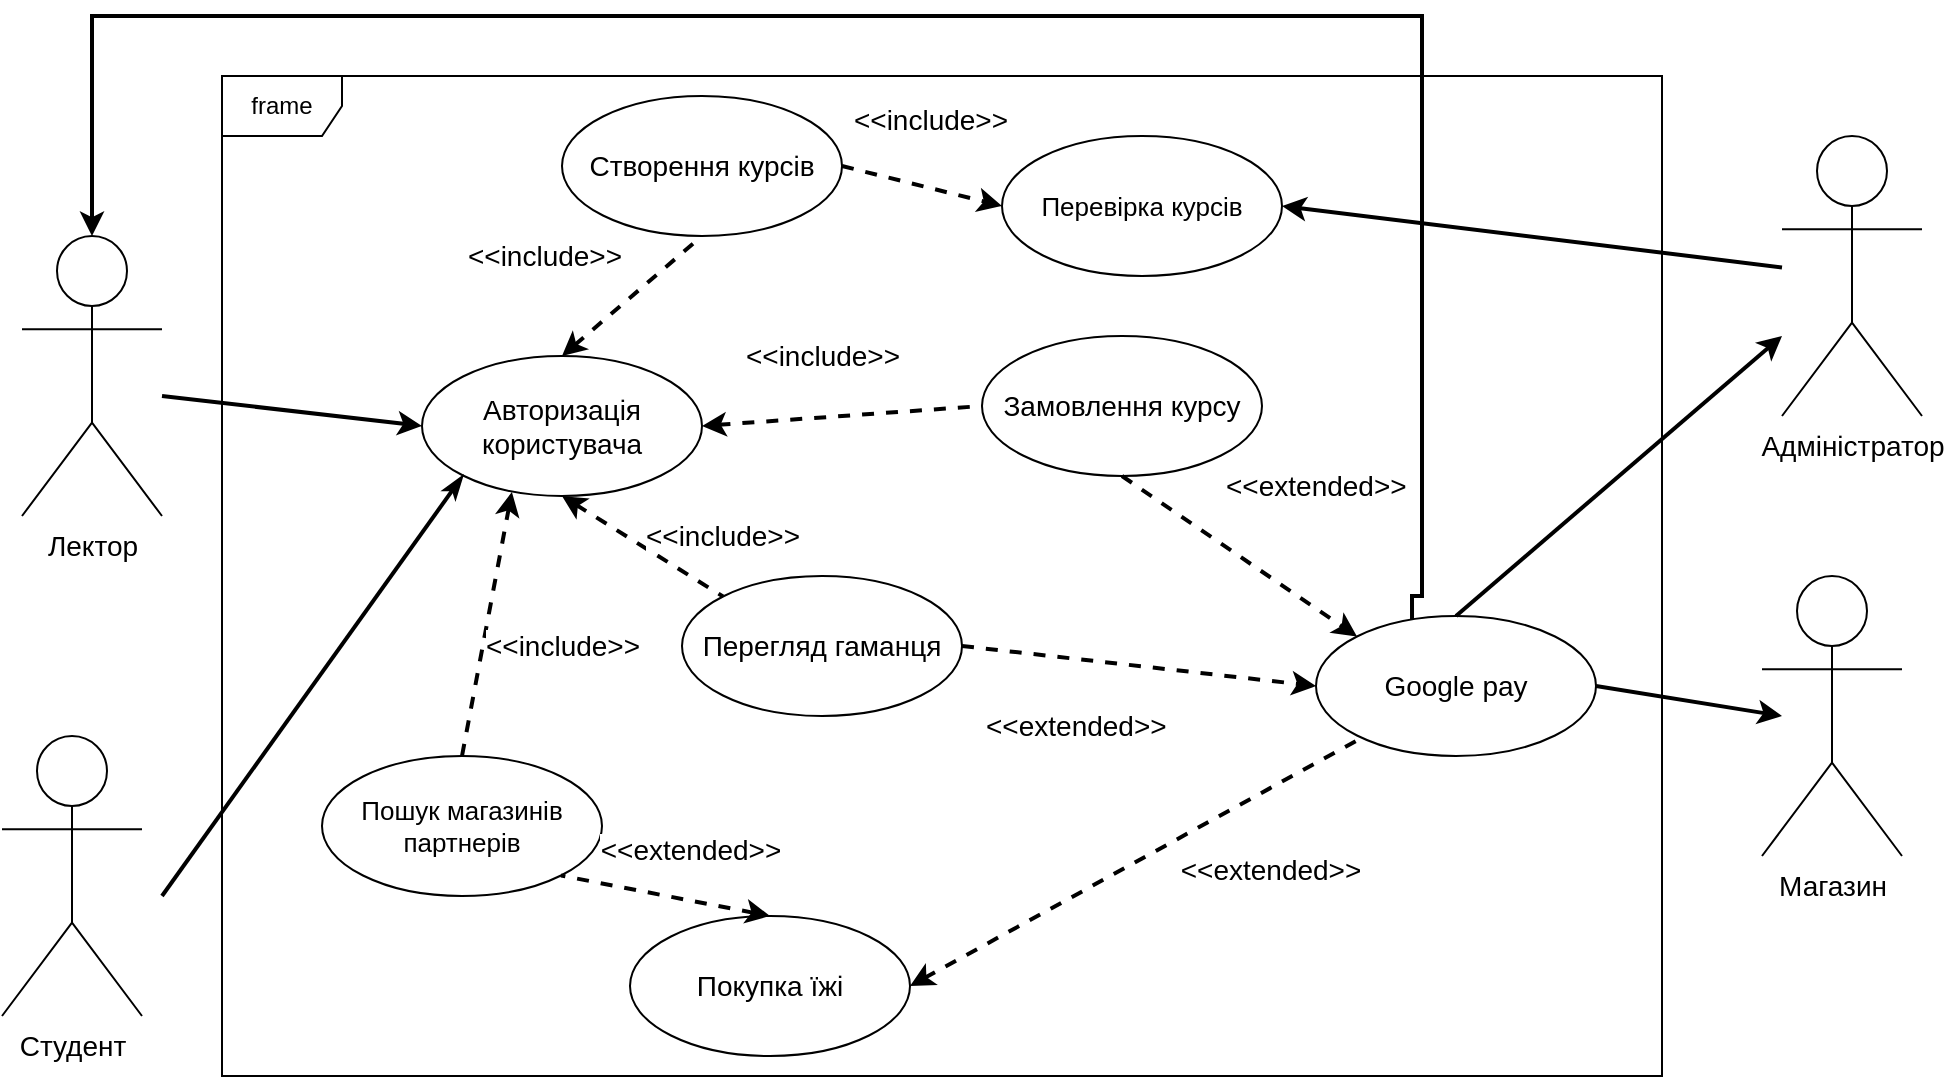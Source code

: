 <mxfile version="20.2.8" type="device"><diagram id="EqsXbvQkwltVTYkfQfP-" name="Сторінка-1"><mxGraphModel dx="1422" dy="817" grid="1" gridSize="10" guides="1" tooltips="1" connect="1" arrows="1" fold="1" page="1" pageScale="1" pageWidth="827" pageHeight="1169" math="0" shadow="0"><root><mxCell id="0"/><mxCell id="1" parent="0"/><mxCell id="lFSbKDyBSInqv25nk8OB-1" value="&lt;font style=&quot;font-size: 14px;&quot;&gt;Лектор&lt;/font&gt;" style="shape=umlActor;verticalLabelPosition=bottom;verticalAlign=top;html=1;outlineConnect=0;" vertex="1" parent="1"><mxGeometry x="40" y="310" width="70" height="140" as="geometry"/></mxCell><mxCell id="lFSbKDyBSInqv25nk8OB-2" value="frame" style="shape=umlFrame;whiteSpace=wrap;html=1;" vertex="1" parent="1"><mxGeometry x="140" y="230" width="720" height="500" as="geometry"/></mxCell><mxCell id="lFSbKDyBSInqv25nk8OB-4" value="&lt;font style=&quot;font-size: 14px;&quot;&gt;Студент&lt;/font&gt;" style="shape=umlActor;verticalLabelPosition=bottom;verticalAlign=top;html=1;" vertex="1" parent="1"><mxGeometry x="30" y="560" width="70" height="140" as="geometry"/></mxCell><mxCell id="lFSbKDyBSInqv25nk8OB-5" value="&lt;font style=&quot;font-size: 14px;&quot;&gt;Адміністратор&lt;/font&gt;" style="shape=umlActor;verticalLabelPosition=bottom;verticalAlign=top;html=1;" vertex="1" parent="1"><mxGeometry x="920" y="260" width="70" height="140" as="geometry"/></mxCell><mxCell id="lFSbKDyBSInqv25nk8OB-7" value="&lt;font style=&quot;font-size: 14px;&quot;&gt;Авторизація користувача&lt;/font&gt;" style="ellipse;whiteSpace=wrap;html=1;" vertex="1" parent="1"><mxGeometry x="240" y="370" width="140" height="70" as="geometry"/></mxCell><mxCell id="lFSbKDyBSInqv25nk8OB-9" value="" style="endArrow=classic;html=1;rounded=0;strokeWidth=2;entryX=0;entryY=0.5;entryDx=0;entryDy=0;endFill=1;" edge="1" parent="1" target="lFSbKDyBSInqv25nk8OB-7"><mxGeometry width="50" height="50" relative="1" as="geometry"><mxPoint x="110" y="390" as="sourcePoint"/><mxPoint x="220" y="405" as="targetPoint"/></mxGeometry></mxCell><mxCell id="lFSbKDyBSInqv25nk8OB-10" value="" style="endArrow=classicThin;html=1;rounded=0;strokeWidth=2;entryX=0;entryY=1;entryDx=0;entryDy=0;endFill=1;" edge="1" parent="1" target="lFSbKDyBSInqv25nk8OB-7"><mxGeometry width="50" height="50" relative="1" as="geometry"><mxPoint x="110" y="640" as="sourcePoint"/><mxPoint x="240" y="620" as="targetPoint"/></mxGeometry></mxCell><mxCell id="lFSbKDyBSInqv25nk8OB-12" value="&lt;font style=&quot;font-size: 14px;&quot;&gt;Магазин&lt;/font&gt;" style="shape=umlActor;verticalLabelPosition=bottom;verticalAlign=top;html=1;" vertex="1" parent="1"><mxGeometry x="910" y="480" width="70" height="140" as="geometry"/></mxCell><mxCell id="lFSbKDyBSInqv25nk8OB-14" value="" style="endArrow=none;html=1;rounded=0;strokeWidth=2;exitX=1;exitY=0.5;exitDx=0;exitDy=0;entryX=0;entryY=0.5;entryDx=0;entryDy=0;startArrow=classic;startFill=1;endFill=0;dashed=1;" edge="1" parent="1" source="lFSbKDyBSInqv25nk8OB-7" target="lFSbKDyBSInqv25nk8OB-15"><mxGeometry width="50" height="50" relative="1" as="geometry"><mxPoint x="370" y="560" as="sourcePoint"/><mxPoint x="420" y="510" as="targetPoint"/></mxGeometry></mxCell><mxCell id="lFSbKDyBSInqv25nk8OB-15" value="&lt;font style=&quot;font-size: 14px;&quot;&gt;Замовлення курсу&lt;/font&gt;" style="ellipse;whiteSpace=wrap;html=1;" vertex="1" parent="1"><mxGeometry x="520" y="360" width="140" height="70" as="geometry"/></mxCell><mxCell id="lFSbKDyBSInqv25nk8OB-16" value="&lt;font style=&quot;font-size: 14px;&quot;&gt;Створення курсів&lt;br&gt;&lt;/font&gt;" style="ellipse;whiteSpace=wrap;html=1;" vertex="1" parent="1"><mxGeometry x="310" y="240" width="140" height="70" as="geometry"/></mxCell><mxCell id="lFSbKDyBSInqv25nk8OB-18" value="&lt;font style=&quot;font-size: 14px;&quot;&gt;Перегляд гаманця&lt;br&gt;&lt;/font&gt;" style="ellipse;whiteSpace=wrap;html=1;" vertex="1" parent="1"><mxGeometry x="370" y="480" width="140" height="70" as="geometry"/></mxCell><mxCell id="lFSbKDyBSInqv25nk8OB-19" value="&lt;font style=&quot;font-size: 14px;&quot;&gt;Покупка їжі&lt;br&gt;&lt;/font&gt;" style="ellipse;whiteSpace=wrap;html=1;" vertex="1" parent="1"><mxGeometry x="344" y="650" width="140" height="70" as="geometry"/></mxCell><mxCell id="lFSbKDyBSInqv25nk8OB-20" value="" style="endArrow=none;html=1;rounded=0;strokeWidth=2;fontSize=14;exitX=1;exitY=0.5;exitDx=0;exitDy=0;dashed=1;startArrow=classic;startFill=1;endFill=0;" edge="1" parent="1" source="lFSbKDyBSInqv25nk8OB-19" target="lFSbKDyBSInqv25nk8OB-32"><mxGeometry width="50" height="50" relative="1" as="geometry"><mxPoint x="370" y="560" as="sourcePoint"/><mxPoint x="480" y="600" as="targetPoint"/></mxGeometry></mxCell><mxCell id="lFSbKDyBSInqv25nk8OB-24" value="" style="endArrow=none;html=1;rounded=0;strokeWidth=2;fontSize=14;entryX=0.5;entryY=1;entryDx=0;entryDy=0;exitX=0.5;exitY=0;exitDx=0;exitDy=0;dashed=1;startArrow=classic;startFill=1;endFill=0;" edge="1" parent="1" source="lFSbKDyBSInqv25nk8OB-7" target="lFSbKDyBSInqv25nk8OB-16"><mxGeometry width="50" height="50" relative="1" as="geometry"><mxPoint x="370" y="560" as="sourcePoint"/><mxPoint x="420" y="510" as="targetPoint"/></mxGeometry></mxCell><mxCell id="lFSbKDyBSInqv25nk8OB-25" value="" style="endArrow=none;html=1;rounded=0;strokeWidth=2;fontSize=14;entryX=0;entryY=0;entryDx=0;entryDy=0;exitX=0.5;exitY=1;exitDx=0;exitDy=0;dashed=1;startArrow=classic;startFill=1;endFill=0;" edge="1" parent="1" source="lFSbKDyBSInqv25nk8OB-7" target="lFSbKDyBSInqv25nk8OB-18"><mxGeometry width="50" height="50" relative="1" as="geometry"><mxPoint x="320" y="380" as="sourcePoint"/><mxPoint x="380" y="340" as="targetPoint"/></mxGeometry></mxCell><mxCell id="lFSbKDyBSInqv25nk8OB-26" value="&amp;lt;&amp;lt;include&amp;gt;&amp;gt;" style="edgeLabel;html=1;align=center;verticalAlign=middle;resizable=0;points=[];fontSize=14;" vertex="1" connectable="0" parent="lFSbKDyBSInqv25nk8OB-25"><mxGeometry x="0.295" y="3" relative="1" as="geometry"><mxPoint x="-63" y="-150" as="offset"/></mxGeometry></mxCell><mxCell id="lFSbKDyBSInqv25nk8OB-27" value="&amp;lt;&amp;lt;include&amp;gt;&amp;gt;" style="edgeLabel;html=1;align=center;verticalAlign=middle;resizable=0;points=[];fontSize=14;" vertex="1" connectable="0" parent="1"><mxGeometry x="390.003" y="460.001" as="geometry"/></mxCell><mxCell id="lFSbKDyBSInqv25nk8OB-28" value="&amp;lt;&amp;lt;include&amp;gt;&amp;gt;" style="edgeLabel;html=1;align=center;verticalAlign=middle;resizable=0;points=[];fontSize=14;" vertex="1" connectable="0" parent="1"><mxGeometry x="440.003" y="370.001" as="geometry"/></mxCell><mxCell id="lFSbKDyBSInqv25nk8OB-36" style="edgeStyle=orthogonalEdgeStyle;rounded=0;orthogonalLoop=1;jettySize=auto;html=1;strokeWidth=2;fontSize=14;startArrow=none;startFill=0;endArrow=classic;endFill=1;exitX=0.343;exitY=0.029;exitDx=0;exitDy=0;exitPerimeter=0;" edge="1" parent="1" source="lFSbKDyBSInqv25nk8OB-32" target="lFSbKDyBSInqv25nk8OB-1"><mxGeometry relative="1" as="geometry"><mxPoint x="710" y="140" as="sourcePoint"/><Array as="points"><mxPoint x="735" y="490"/><mxPoint x="740" y="490"/><mxPoint x="740" y="200"/><mxPoint x="75" y="200"/></Array></mxGeometry></mxCell><mxCell id="lFSbKDyBSInqv25nk8OB-32" value="Google pay" style="ellipse;whiteSpace=wrap;html=1;fontSize=14;" vertex="1" parent="1"><mxGeometry x="687" y="500" width="140" height="70" as="geometry"/></mxCell><mxCell id="lFSbKDyBSInqv25nk8OB-33" value="" style="endArrow=classic;html=1;rounded=0;strokeWidth=2;fontSize=14;exitX=0.5;exitY=1;exitDx=0;exitDy=0;entryX=0;entryY=0;entryDx=0;entryDy=0;dashed=1;" edge="1" parent="1" source="lFSbKDyBSInqv25nk8OB-15" target="lFSbKDyBSInqv25nk8OB-32"><mxGeometry width="50" height="50" relative="1" as="geometry"><mxPoint x="390" y="615" as="sourcePoint"/><mxPoint x="571.933" y="593.168" as="targetPoint"/><Array as="points"/></mxGeometry></mxCell><mxCell id="lFSbKDyBSInqv25nk8OB-34" value="" style="endArrow=classic;html=1;rounded=0;strokeWidth=2;fontSize=14;exitX=0.5;exitY=0;exitDx=0;exitDy=0;" edge="1" parent="1" source="lFSbKDyBSInqv25nk8OB-32"><mxGeometry width="50" height="50" relative="1" as="geometry"><mxPoint x="390" y="615" as="sourcePoint"/><mxPoint x="920" y="360" as="targetPoint"/></mxGeometry></mxCell><mxCell id="lFSbKDyBSInqv25nk8OB-35" value="" style="endArrow=classic;html=1;rounded=0;strokeWidth=2;fontSize=14;exitX=1;exitY=0.5;exitDx=0;exitDy=0;" edge="1" parent="1" source="lFSbKDyBSInqv25nk8OB-32"><mxGeometry width="50" height="50" relative="1" as="geometry"><mxPoint x="640" y="525" as="sourcePoint"/><mxPoint x="920" y="550" as="targetPoint"/></mxGeometry></mxCell><mxCell id="lFSbKDyBSInqv25nk8OB-37" value="" style="endArrow=classic;html=1;rounded=0;strokeWidth=2;fontSize=14;exitX=1;exitY=0.5;exitDx=0;exitDy=0;entryX=0;entryY=0.5;entryDx=0;entryDy=0;dashed=1;" edge="1" parent="1" source="lFSbKDyBSInqv25nk8OB-18" target="lFSbKDyBSInqv25nk8OB-32"><mxGeometry width="50" height="50" relative="1" as="geometry"><mxPoint x="530" y="425" as="sourcePoint"/><mxPoint x="590.503" y="535.251" as="targetPoint"/><Array as="points"/></mxGeometry></mxCell><mxCell id="lFSbKDyBSInqv25nk8OB-39" value="&amp;lt;&amp;lt;extended&amp;gt;&amp;gt;" style="edgeLabel;html=1;align=center;verticalAlign=middle;resizable=0;points=[];fontSize=14;" vertex="1" connectable="0" parent="1"><mxGeometry x="660.004" y="639.999" as="geometry"><mxPoint x="4" y="-13" as="offset"/></mxGeometry></mxCell><mxCell id="lFSbKDyBSInqv25nk8OB-40" value="&lt;span style=&quot;color: rgb(0, 0, 0); font-family: Helvetica; font-size: 14px; font-style: normal; font-variant-ligatures: normal; font-variant-caps: normal; font-weight: 400; letter-spacing: normal; orphans: 2; text-align: center; text-indent: 0px; text-transform: none; widows: 2; word-spacing: 0px; -webkit-text-stroke-width: 0px; background-color: rgb(255, 255, 255); text-decoration-thickness: initial; text-decoration-style: initial; text-decoration-color: initial; float: none; display: inline !important;&quot;&gt;&amp;lt;&amp;lt;extended&amp;gt;&amp;gt;&lt;/span&gt;" style="text;whiteSpace=wrap;html=1;fontSize=14;" vertex="1" parent="1"><mxGeometry x="640" y="420" width="90" height="40" as="geometry"/></mxCell><mxCell id="lFSbKDyBSInqv25nk8OB-41" value="&lt;span style=&quot;color: rgb(0, 0, 0); font-family: Helvetica; font-size: 14px; font-style: normal; font-variant-ligatures: normal; font-variant-caps: normal; font-weight: 400; letter-spacing: normal; orphans: 2; text-align: center; text-indent: 0px; text-transform: none; widows: 2; word-spacing: 0px; -webkit-text-stroke-width: 0px; background-color: rgb(255, 255, 255); text-decoration-thickness: initial; text-decoration-style: initial; text-decoration-color: initial; float: none; display: inline !important;&quot;&gt;&amp;lt;&amp;lt;extended&amp;gt;&amp;gt;&lt;/span&gt;" style="text;whiteSpace=wrap;html=1;fontSize=14;" vertex="1" parent="1"><mxGeometry x="520" y="540" width="90" height="40" as="geometry"/></mxCell><mxCell id="lFSbKDyBSInqv25nk8OB-42" value="&lt;font style=&quot;font-size: 13px;&quot;&gt;Перевірка курсів&lt;/font&gt;" style="ellipse;whiteSpace=wrap;html=1;" vertex="1" parent="1"><mxGeometry x="530" y="260" width="140" height="70" as="geometry"/></mxCell><mxCell id="lFSbKDyBSInqv25nk8OB-43" value="" style="endArrow=none;html=1;rounded=0;strokeWidth=2;fontSize=14;exitX=1;exitY=0.5;exitDx=0;exitDy=0;startArrow=classic;startFill=1;endFill=0;" edge="1" parent="1" source="lFSbKDyBSInqv25nk8OB-42" target="lFSbKDyBSInqv25nk8OB-5"><mxGeometry width="50" height="50" relative="1" as="geometry"><mxPoint x="767" y="510" as="sourcePoint"/><mxPoint x="965" y="340" as="targetPoint"/></mxGeometry></mxCell><mxCell id="lFSbKDyBSInqv25nk8OB-44" value="" style="endArrow=classic;html=1;rounded=0;strokeWidth=2;fontSize=14;exitX=1;exitY=0.5;exitDx=0;exitDy=0;entryX=0;entryY=0.5;entryDx=0;entryDy=0;dashed=1;" edge="1" parent="1" source="lFSbKDyBSInqv25nk8OB-16" target="lFSbKDyBSInqv25nk8OB-42"><mxGeometry width="50" height="50" relative="1" as="geometry"><mxPoint x="600" y="440" as="sourcePoint"/><mxPoint x="717.503" y="520.251" as="targetPoint"/><Array as="points"/></mxGeometry></mxCell><mxCell id="lFSbKDyBSInqv25nk8OB-45" value="&amp;lt;&amp;lt;include&amp;gt;&amp;gt;" style="edgeLabel;html=1;align=center;verticalAlign=middle;resizable=0;points=[];fontSize=14;" vertex="1" connectable="0" parent="1"><mxGeometry x="510.004" y="249.999" as="geometry"><mxPoint x="-16" y="2" as="offset"/></mxGeometry></mxCell><mxCell id="lFSbKDyBSInqv25nk8OB-46" value="&lt;font style=&quot;font-size: 13px;&quot;&gt;Пошук магазинів партнерів&lt;/font&gt;" style="ellipse;whiteSpace=wrap;html=1;" vertex="1" parent="1"><mxGeometry x="190" y="570" width="140" height="70" as="geometry"/></mxCell><mxCell id="lFSbKDyBSInqv25nk8OB-47" value="" style="endArrow=none;html=1;rounded=0;strokeWidth=2;fontSize=14;entryX=0.5;entryY=0;entryDx=0;entryDy=0;exitX=0.321;exitY=0.971;exitDx=0;exitDy=0;dashed=1;startArrow=classic;startFill=1;endFill=0;exitPerimeter=0;" edge="1" parent="1" source="lFSbKDyBSInqv25nk8OB-7" target="lFSbKDyBSInqv25nk8OB-46"><mxGeometry width="50" height="50" relative="1" as="geometry"><mxPoint x="310.06" y="449.02" as="sourcePoint"/><mxPoint x="424" y="660" as="targetPoint"/></mxGeometry></mxCell><mxCell id="lFSbKDyBSInqv25nk8OB-48" value="&amp;lt;&amp;lt;include&amp;gt;&amp;gt;" style="edgeLabel;html=1;align=center;verticalAlign=middle;resizable=0;points=[];fontSize=14;" vertex="1" connectable="0" parent="lFSbKDyBSInqv25nk8OB-47"><mxGeometry x="0.295" y="3" relative="1" as="geometry"><mxPoint x="38" y="-9" as="offset"/></mxGeometry></mxCell><mxCell id="lFSbKDyBSInqv25nk8OB-49" value="" style="endArrow=none;html=1;rounded=0;strokeWidth=2;fontSize=14;entryX=1;entryY=1;entryDx=0;entryDy=0;exitX=0.5;exitY=0;exitDx=0;exitDy=0;dashed=1;startArrow=classic;startFill=1;endFill=0;" edge="1" parent="1" source="lFSbKDyBSInqv25nk8OB-19" target="lFSbKDyBSInqv25nk8OB-46"><mxGeometry width="50" height="50" relative="1" as="geometry"><mxPoint x="294.94" y="447.97" as="sourcePoint"/><mxPoint x="270" y="580" as="targetPoint"/></mxGeometry></mxCell><mxCell id="lFSbKDyBSInqv25nk8OB-51" value="&amp;lt;&amp;lt;extended&amp;gt;&amp;gt;" style="edgeLabel;html=1;align=center;verticalAlign=middle;resizable=0;points=[];fontSize=14;" vertex="1" connectable="0" parent="1"><mxGeometry x="370.004" y="629.999" as="geometry"><mxPoint x="4" y="-13" as="offset"/></mxGeometry></mxCell></root></mxGraphModel></diagram></mxfile>